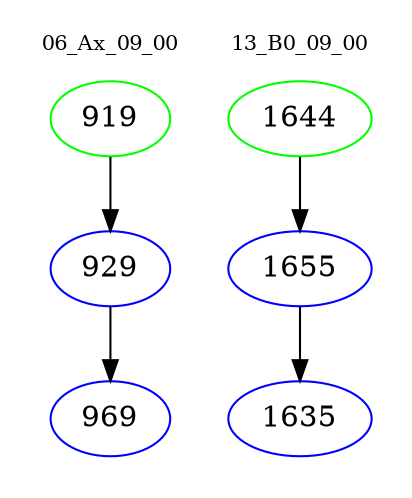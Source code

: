 digraph{
subgraph cluster_0 {
color = white
label = "06_Ax_09_00";
fontsize=10;
T0_919 [label="919", color="green"]
T0_919 -> T0_929 [color="black"]
T0_929 [label="929", color="blue"]
T0_929 -> T0_969 [color="black"]
T0_969 [label="969", color="blue"]
}
subgraph cluster_1 {
color = white
label = "13_B0_09_00";
fontsize=10;
T1_1644 [label="1644", color="green"]
T1_1644 -> T1_1655 [color="black"]
T1_1655 [label="1655", color="blue"]
T1_1655 -> T1_1635 [color="black"]
T1_1635 [label="1635", color="blue"]
}
}
